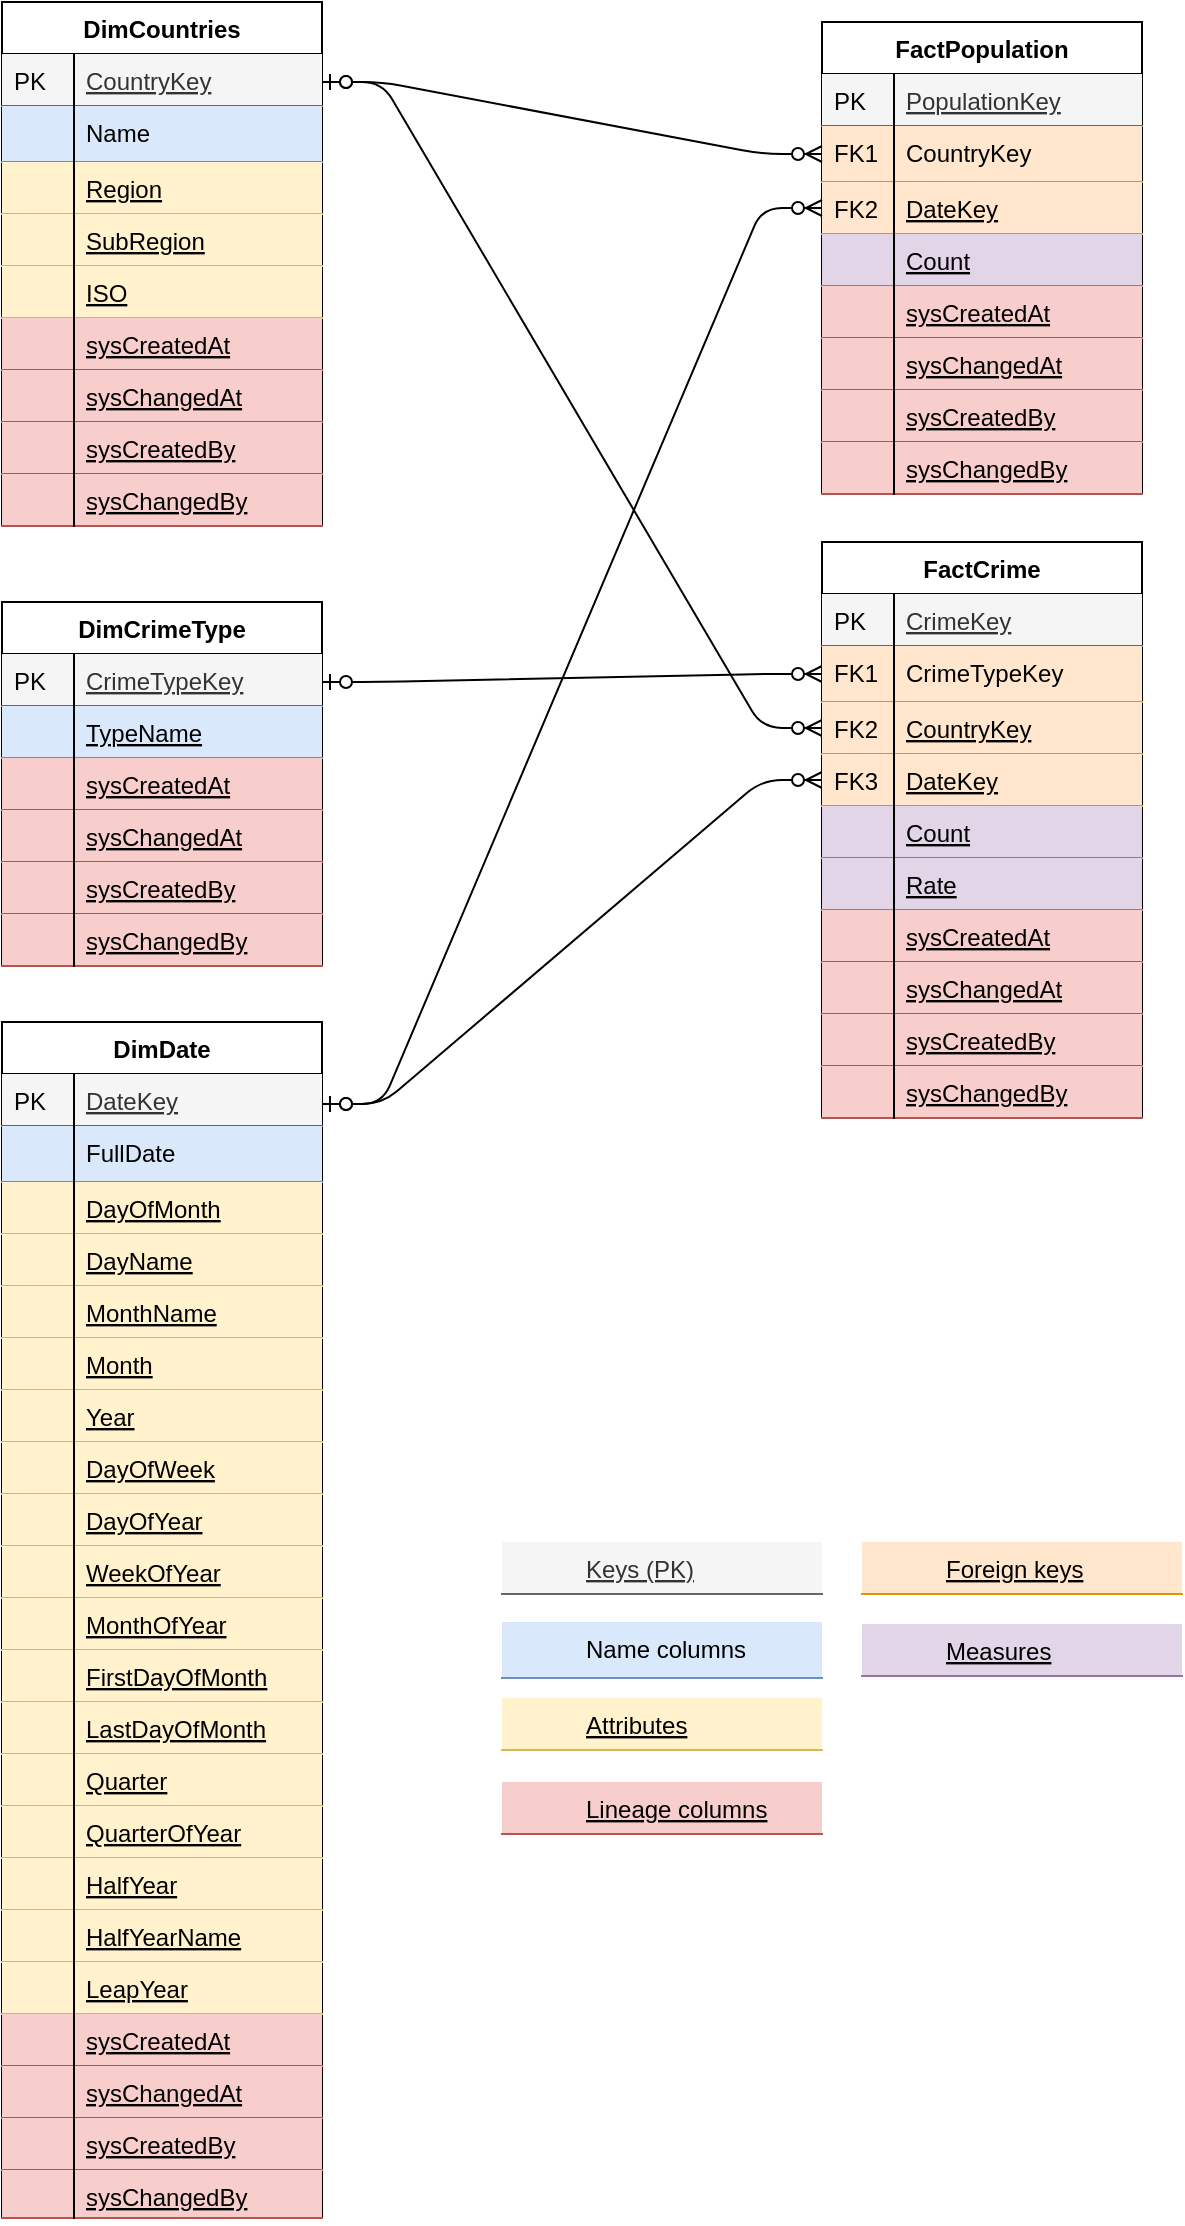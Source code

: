 <mxfile version="12.9.10" type="device"><diagram id="C5RBs43oDa-KdzZeNtuy" name="Page-1"><mxGraphModel dx="1675" dy="932" grid="1" gridSize="10" guides="1" tooltips="1" connect="1" arrows="1" fold="1" page="1" pageScale="1" pageWidth="827" pageHeight="1169" math="0" shadow="0"><root><mxCell id="WIyWlLk6GJQsqaUBKTNV-0"/><mxCell id="WIyWlLk6GJQsqaUBKTNV-1" parent="WIyWlLk6GJQsqaUBKTNV-0"/><mxCell id="zkfFHV4jXpPFQw0GAbJ--51" value="DimCountries" style="swimlane;fontStyle=1;childLayout=stackLayout;horizontal=1;startSize=26;horizontalStack=0;resizeParent=1;resizeLast=0;collapsible=1;marginBottom=0;rounded=0;shadow=0;strokeWidth=1;" parent="WIyWlLk6GJQsqaUBKTNV-1" vertex="1"><mxGeometry x="50" y="40" width="160" height="262" as="geometry"><mxRectangle x="20" y="80" width="160" height="26" as="alternateBounds"/></mxGeometry></mxCell><mxCell id="zkfFHV4jXpPFQw0GAbJ--52" value="CountryKey" style="shape=partialRectangle;top=0;left=0;right=0;bottom=1;align=left;verticalAlign=top;fillColor=#f5f5f5;spacingLeft=40;spacingRight=4;overflow=hidden;rotatable=0;points=[[0,0.5],[1,0.5]];portConstraint=eastwest;dropTarget=0;rounded=0;shadow=0;strokeWidth=1;fontStyle=4;strokeColor=#666666;fontColor=#333333;" parent="zkfFHV4jXpPFQw0GAbJ--51" vertex="1"><mxGeometry y="26" width="160" height="26" as="geometry"/></mxCell><mxCell id="zkfFHV4jXpPFQw0GAbJ--53" value="PK" style="shape=partialRectangle;top=0;left=0;bottom=0;fillColor=none;align=left;verticalAlign=top;spacingLeft=4;spacingRight=4;overflow=hidden;rotatable=0;points=[];portConstraint=eastwest;part=1;" parent="zkfFHV4jXpPFQw0GAbJ--52" vertex="1" connectable="0"><mxGeometry width="36" height="26" as="geometry"/></mxCell><mxCell id="zkfFHV4jXpPFQw0GAbJ--54" value="Name" style="shape=partialRectangle;top=0;left=0;right=0;bottom=1;align=left;verticalAlign=top;fillColor=#dae8fc;spacingLeft=40;spacingRight=4;overflow=hidden;rotatable=0;points=[[0,0.5],[1,0.5]];portConstraint=eastwest;dropTarget=0;rounded=0;shadow=0;strokeWidth=1;strokeColor=#6c8ebf;" parent="zkfFHV4jXpPFQw0GAbJ--51" vertex="1"><mxGeometry y="52" width="160" height="28" as="geometry"/></mxCell><mxCell id="zkfFHV4jXpPFQw0GAbJ--55" value="" style="shape=partialRectangle;top=0;left=0;bottom=0;fillColor=none;align=left;verticalAlign=top;spacingLeft=4;spacingRight=4;overflow=hidden;rotatable=0;points=[];portConstraint=eastwest;part=1;" parent="zkfFHV4jXpPFQw0GAbJ--54" vertex="1" connectable="0"><mxGeometry width="36" height="28" as="geometry"/></mxCell><mxCell id="FuQNgep8ORQPW3UxzmVs-5" value="Region" style="shape=partialRectangle;top=0;left=0;right=0;bottom=1;align=left;verticalAlign=top;fillColor=#fff2cc;spacingLeft=40;spacingRight=4;overflow=hidden;rotatable=0;points=[[0,0.5],[1,0.5]];portConstraint=eastwest;dropTarget=0;rounded=0;shadow=0;strokeWidth=1;fontStyle=4;strokeColor=#d6b656;" vertex="1" parent="zkfFHV4jXpPFQw0GAbJ--51"><mxGeometry y="80" width="160" height="26" as="geometry"/></mxCell><mxCell id="FuQNgep8ORQPW3UxzmVs-6" value="" style="shape=partialRectangle;top=0;left=0;bottom=0;fillColor=none;align=left;verticalAlign=top;spacingLeft=4;spacingRight=4;overflow=hidden;rotatable=0;points=[];portConstraint=eastwest;part=1;" vertex="1" connectable="0" parent="FuQNgep8ORQPW3UxzmVs-5"><mxGeometry width="36" height="26" as="geometry"/></mxCell><mxCell id="FuQNgep8ORQPW3UxzmVs-7" value="SubRegion" style="shape=partialRectangle;top=0;left=0;right=0;bottom=1;align=left;verticalAlign=top;fillColor=#fff2cc;spacingLeft=40;spacingRight=4;overflow=hidden;rotatable=0;points=[[0,0.5],[1,0.5]];portConstraint=eastwest;dropTarget=0;rounded=0;shadow=0;strokeWidth=1;fontStyle=4;strokeColor=#d6b656;" vertex="1" parent="zkfFHV4jXpPFQw0GAbJ--51"><mxGeometry y="106" width="160" height="26" as="geometry"/></mxCell><mxCell id="FuQNgep8ORQPW3UxzmVs-8" value="" style="shape=partialRectangle;top=0;left=0;bottom=0;fillColor=none;align=left;verticalAlign=top;spacingLeft=4;spacingRight=4;overflow=hidden;rotatable=0;points=[];portConstraint=eastwest;part=1;" vertex="1" connectable="0" parent="FuQNgep8ORQPW3UxzmVs-7"><mxGeometry width="36" height="26" as="geometry"/></mxCell><mxCell id="FuQNgep8ORQPW3UxzmVs-9" value="ISO" style="shape=partialRectangle;top=0;left=0;right=0;bottom=1;align=left;verticalAlign=top;fillColor=#fff2cc;spacingLeft=40;spacingRight=4;overflow=hidden;rotatable=0;points=[[0,0.5],[1,0.5]];portConstraint=eastwest;dropTarget=0;rounded=0;shadow=0;strokeWidth=1;fontStyle=4;strokeColor=#d6b656;" vertex="1" parent="zkfFHV4jXpPFQw0GAbJ--51"><mxGeometry y="132" width="160" height="26" as="geometry"/></mxCell><mxCell id="FuQNgep8ORQPW3UxzmVs-10" value="" style="shape=partialRectangle;top=0;left=0;bottom=0;fillColor=none;align=left;verticalAlign=top;spacingLeft=4;spacingRight=4;overflow=hidden;rotatable=0;points=[];portConstraint=eastwest;part=1;" vertex="1" connectable="0" parent="FuQNgep8ORQPW3UxzmVs-9"><mxGeometry width="36" height="26" as="geometry"/></mxCell><mxCell id="FuQNgep8ORQPW3UxzmVs-11" value="sysCreatedAt" style="shape=partialRectangle;top=0;left=0;right=0;bottom=1;align=left;verticalAlign=top;fillColor=#f8cecc;spacingLeft=40;spacingRight=4;overflow=hidden;rotatable=0;points=[[0,0.5],[1,0.5]];portConstraint=eastwest;dropTarget=0;rounded=0;shadow=0;strokeWidth=1;fontStyle=4;strokeColor=#b85450;" vertex="1" parent="zkfFHV4jXpPFQw0GAbJ--51"><mxGeometry y="158" width="160" height="26" as="geometry"/></mxCell><mxCell id="FuQNgep8ORQPW3UxzmVs-12" value="" style="shape=partialRectangle;top=0;left=0;bottom=0;fillColor=none;align=left;verticalAlign=top;spacingLeft=4;spacingRight=4;overflow=hidden;rotatable=0;points=[];portConstraint=eastwest;part=1;" vertex="1" connectable="0" parent="FuQNgep8ORQPW3UxzmVs-11"><mxGeometry width="36" height="26" as="geometry"/></mxCell><mxCell id="FuQNgep8ORQPW3UxzmVs-13" value="sysChangedAt" style="shape=partialRectangle;top=0;left=0;right=0;bottom=1;align=left;verticalAlign=top;fillColor=#f8cecc;spacingLeft=40;spacingRight=4;overflow=hidden;rotatable=0;points=[[0,0.5],[1,0.5]];portConstraint=eastwest;dropTarget=0;rounded=0;shadow=0;strokeWidth=1;fontStyle=4;strokeColor=#b85450;" vertex="1" parent="zkfFHV4jXpPFQw0GAbJ--51"><mxGeometry y="184" width="160" height="26" as="geometry"/></mxCell><mxCell id="FuQNgep8ORQPW3UxzmVs-14" value="" style="shape=partialRectangle;top=0;left=0;bottom=0;fillColor=none;align=left;verticalAlign=top;spacingLeft=4;spacingRight=4;overflow=hidden;rotatable=0;points=[];portConstraint=eastwest;part=1;" vertex="1" connectable="0" parent="FuQNgep8ORQPW3UxzmVs-13"><mxGeometry width="36" height="26" as="geometry"/></mxCell><mxCell id="FuQNgep8ORQPW3UxzmVs-15" value="sysCreatedBy" style="shape=partialRectangle;top=0;left=0;right=0;bottom=1;align=left;verticalAlign=top;fillColor=#f8cecc;spacingLeft=40;spacingRight=4;overflow=hidden;rotatable=0;points=[[0,0.5],[1,0.5]];portConstraint=eastwest;dropTarget=0;rounded=0;shadow=0;strokeWidth=1;fontStyle=4;strokeColor=#b85450;" vertex="1" parent="zkfFHV4jXpPFQw0GAbJ--51"><mxGeometry y="210" width="160" height="26" as="geometry"/></mxCell><mxCell id="FuQNgep8ORQPW3UxzmVs-16" value="" style="shape=partialRectangle;top=0;left=0;bottom=0;fillColor=none;align=left;verticalAlign=top;spacingLeft=4;spacingRight=4;overflow=hidden;rotatable=0;points=[];portConstraint=eastwest;part=1;" vertex="1" connectable="0" parent="FuQNgep8ORQPW3UxzmVs-15"><mxGeometry width="36" height="26" as="geometry"/></mxCell><mxCell id="FuQNgep8ORQPW3UxzmVs-17" value="sysChangedBy" style="shape=partialRectangle;top=0;left=0;right=0;bottom=1;align=left;verticalAlign=top;fillColor=#f8cecc;spacingLeft=40;spacingRight=4;overflow=hidden;rotatable=0;points=[[0,0.5],[1,0.5]];portConstraint=eastwest;dropTarget=0;rounded=0;shadow=0;strokeWidth=1;fontStyle=4;strokeColor=#b85450;" vertex="1" parent="zkfFHV4jXpPFQw0GAbJ--51"><mxGeometry y="236" width="160" height="26" as="geometry"/></mxCell><mxCell id="FuQNgep8ORQPW3UxzmVs-18" value="" style="shape=partialRectangle;top=0;left=0;bottom=0;fillColor=none;align=left;verticalAlign=top;spacingLeft=4;spacingRight=4;overflow=hidden;rotatable=0;points=[];portConstraint=eastwest;part=1;" vertex="1" connectable="0" parent="FuQNgep8ORQPW3UxzmVs-17"><mxGeometry width="36" height="26" as="geometry"/></mxCell><mxCell id="zkfFHV4jXpPFQw0GAbJ--64" value="DimCrimeType" style="swimlane;fontStyle=1;childLayout=stackLayout;horizontal=1;startSize=26;horizontalStack=0;resizeParent=1;resizeLast=0;collapsible=1;marginBottom=0;rounded=0;shadow=0;strokeWidth=1;" parent="WIyWlLk6GJQsqaUBKTNV-1" vertex="1"><mxGeometry x="50" y="340" width="160" height="182" as="geometry"><mxRectangle x="260" y="270" width="160" height="26" as="alternateBounds"/></mxGeometry></mxCell><mxCell id="zkfFHV4jXpPFQw0GAbJ--65" value="CrimeTypeKey" style="shape=partialRectangle;top=0;left=0;right=0;bottom=1;align=left;verticalAlign=top;fillColor=#f5f5f5;spacingLeft=40;spacingRight=4;overflow=hidden;rotatable=0;points=[[0,0.5],[1,0.5]];portConstraint=eastwest;dropTarget=0;rounded=0;shadow=0;strokeWidth=1;fontStyle=4;strokeColor=#666666;fontColor=#333333;" parent="zkfFHV4jXpPFQw0GAbJ--64" vertex="1"><mxGeometry y="26" width="160" height="26" as="geometry"/></mxCell><mxCell id="zkfFHV4jXpPFQw0GAbJ--66" value="PK" style="shape=partialRectangle;top=0;left=0;bottom=0;fillColor=none;align=left;verticalAlign=top;spacingLeft=4;spacingRight=4;overflow=hidden;rotatable=0;points=[];portConstraint=eastwest;part=1;" parent="zkfFHV4jXpPFQw0GAbJ--65" vertex="1" connectable="0"><mxGeometry width="36" height="26" as="geometry"/></mxCell><mxCell id="FuQNgep8ORQPW3UxzmVs-19" value="TypeName" style="shape=partialRectangle;top=0;left=0;right=0;bottom=1;align=left;verticalAlign=top;fillColor=#dae8fc;spacingLeft=40;spacingRight=4;overflow=hidden;rotatable=0;points=[[0,0.5],[1,0.5]];portConstraint=eastwest;dropTarget=0;rounded=0;shadow=0;strokeWidth=1;fontStyle=4;strokeColor=#6c8ebf;" vertex="1" parent="zkfFHV4jXpPFQw0GAbJ--64"><mxGeometry y="52" width="160" height="26" as="geometry"/></mxCell><mxCell id="FuQNgep8ORQPW3UxzmVs-20" value="" style="shape=partialRectangle;top=0;left=0;bottom=0;fillColor=none;align=left;verticalAlign=top;spacingLeft=4;spacingRight=4;overflow=hidden;rotatable=0;points=[];portConstraint=eastwest;part=1;" vertex="1" connectable="0" parent="FuQNgep8ORQPW3UxzmVs-19"><mxGeometry width="36" height="26" as="geometry"/></mxCell><mxCell id="FuQNgep8ORQPW3UxzmVs-21" value="sysCreatedAt" style="shape=partialRectangle;top=0;left=0;right=0;bottom=1;align=left;verticalAlign=top;fillColor=#f8cecc;spacingLeft=40;spacingRight=4;overflow=hidden;rotatable=0;points=[[0,0.5],[1,0.5]];portConstraint=eastwest;dropTarget=0;rounded=0;shadow=0;strokeWidth=1;fontStyle=4;strokeColor=#b85450;" vertex="1" parent="zkfFHV4jXpPFQw0GAbJ--64"><mxGeometry y="78" width="160" height="26" as="geometry"/></mxCell><mxCell id="FuQNgep8ORQPW3UxzmVs-22" value="" style="shape=partialRectangle;top=0;left=0;bottom=0;fillColor=none;align=left;verticalAlign=top;spacingLeft=4;spacingRight=4;overflow=hidden;rotatable=0;points=[];portConstraint=eastwest;part=1;" vertex="1" connectable="0" parent="FuQNgep8ORQPW3UxzmVs-21"><mxGeometry width="36" height="26" as="geometry"/></mxCell><mxCell id="FuQNgep8ORQPW3UxzmVs-23" value="sysChangedAt" style="shape=partialRectangle;top=0;left=0;right=0;bottom=1;align=left;verticalAlign=top;fillColor=#f8cecc;spacingLeft=40;spacingRight=4;overflow=hidden;rotatable=0;points=[[0,0.5],[1,0.5]];portConstraint=eastwest;dropTarget=0;rounded=0;shadow=0;strokeWidth=1;fontStyle=4;strokeColor=#b85450;" vertex="1" parent="zkfFHV4jXpPFQw0GAbJ--64"><mxGeometry y="104" width="160" height="26" as="geometry"/></mxCell><mxCell id="FuQNgep8ORQPW3UxzmVs-24" value="" style="shape=partialRectangle;top=0;left=0;bottom=0;fillColor=none;align=left;verticalAlign=top;spacingLeft=4;spacingRight=4;overflow=hidden;rotatable=0;points=[];portConstraint=eastwest;part=1;" vertex="1" connectable="0" parent="FuQNgep8ORQPW3UxzmVs-23"><mxGeometry width="36" height="26" as="geometry"/></mxCell><mxCell id="FuQNgep8ORQPW3UxzmVs-25" value="sysCreatedBy" style="shape=partialRectangle;top=0;left=0;right=0;bottom=1;align=left;verticalAlign=top;fillColor=#f8cecc;spacingLeft=40;spacingRight=4;overflow=hidden;rotatable=0;points=[[0,0.5],[1,0.5]];portConstraint=eastwest;dropTarget=0;rounded=0;shadow=0;strokeWidth=1;fontStyle=4;strokeColor=#b85450;" vertex="1" parent="zkfFHV4jXpPFQw0GAbJ--64"><mxGeometry y="130" width="160" height="26" as="geometry"/></mxCell><mxCell id="FuQNgep8ORQPW3UxzmVs-26" value="" style="shape=partialRectangle;top=0;left=0;bottom=0;fillColor=none;align=left;verticalAlign=top;spacingLeft=4;spacingRight=4;overflow=hidden;rotatable=0;points=[];portConstraint=eastwest;part=1;" vertex="1" connectable="0" parent="FuQNgep8ORQPW3UxzmVs-25"><mxGeometry width="36" height="26" as="geometry"/></mxCell><mxCell id="FuQNgep8ORQPW3UxzmVs-27" value="sysChangedBy" style="shape=partialRectangle;top=0;left=0;right=0;bottom=1;align=left;verticalAlign=top;fillColor=#f8cecc;spacingLeft=40;spacingRight=4;overflow=hidden;rotatable=0;points=[[0,0.5],[1,0.5]];portConstraint=eastwest;dropTarget=0;rounded=0;shadow=0;strokeWidth=1;fontStyle=4;strokeColor=#b85450;" vertex="1" parent="zkfFHV4jXpPFQw0GAbJ--64"><mxGeometry y="156" width="160" height="26" as="geometry"/></mxCell><mxCell id="FuQNgep8ORQPW3UxzmVs-28" value="" style="shape=partialRectangle;top=0;left=0;bottom=0;fillColor=none;align=left;verticalAlign=top;spacingLeft=4;spacingRight=4;overflow=hidden;rotatable=0;points=[];portConstraint=eastwest;part=1;" vertex="1" connectable="0" parent="FuQNgep8ORQPW3UxzmVs-27"><mxGeometry width="36" height="26" as="geometry"/></mxCell><mxCell id="FuQNgep8ORQPW3UxzmVs-29" value="DimDate" style="swimlane;fontStyle=1;childLayout=stackLayout;horizontal=1;startSize=26;horizontalStack=0;resizeParent=1;resizeLast=0;collapsible=1;marginBottom=0;rounded=0;shadow=0;strokeWidth=1;" vertex="1" parent="WIyWlLk6GJQsqaUBKTNV-1"><mxGeometry x="50" y="550" width="160" height="598" as="geometry"><mxRectangle x="20" y="80" width="160" height="26" as="alternateBounds"/></mxGeometry></mxCell><mxCell id="FuQNgep8ORQPW3UxzmVs-30" value="DateKey" style="shape=partialRectangle;top=0;left=0;right=0;bottom=1;align=left;verticalAlign=top;fillColor=#f5f5f5;spacingLeft=40;spacingRight=4;overflow=hidden;rotatable=0;points=[[0,0.5],[1,0.5]];portConstraint=eastwest;dropTarget=0;rounded=0;shadow=0;strokeWidth=1;fontStyle=4;strokeColor=#666666;fontColor=#333333;" vertex="1" parent="FuQNgep8ORQPW3UxzmVs-29"><mxGeometry y="26" width="160" height="26" as="geometry"/></mxCell><mxCell id="FuQNgep8ORQPW3UxzmVs-31" value="PK" style="shape=partialRectangle;top=0;left=0;bottom=0;fillColor=none;align=left;verticalAlign=top;spacingLeft=4;spacingRight=4;overflow=hidden;rotatable=0;points=[];portConstraint=eastwest;part=1;" vertex="1" connectable="0" parent="FuQNgep8ORQPW3UxzmVs-30"><mxGeometry width="36" height="26" as="geometry"/></mxCell><mxCell id="FuQNgep8ORQPW3UxzmVs-32" value="FullDate" style="shape=partialRectangle;top=0;left=0;right=0;bottom=1;align=left;verticalAlign=top;fillColor=#dae8fc;spacingLeft=40;spacingRight=4;overflow=hidden;rotatable=0;points=[[0,0.5],[1,0.5]];portConstraint=eastwest;dropTarget=0;rounded=0;shadow=0;strokeWidth=1;strokeColor=#6c8ebf;" vertex="1" parent="FuQNgep8ORQPW3UxzmVs-29"><mxGeometry y="52" width="160" height="28" as="geometry"/></mxCell><mxCell id="FuQNgep8ORQPW3UxzmVs-33" value="" style="shape=partialRectangle;top=0;left=0;bottom=0;fillColor=none;align=left;verticalAlign=top;spacingLeft=4;spacingRight=4;overflow=hidden;rotatable=0;points=[];portConstraint=eastwest;part=1;" vertex="1" connectable="0" parent="FuQNgep8ORQPW3UxzmVs-32"><mxGeometry width="36" height="28" as="geometry"/></mxCell><mxCell id="FuQNgep8ORQPW3UxzmVs-34" value="DayOfMonth" style="shape=partialRectangle;top=0;left=0;right=0;bottom=1;align=left;verticalAlign=top;fillColor=#fff2cc;spacingLeft=40;spacingRight=4;overflow=hidden;rotatable=0;points=[[0,0.5],[1,0.5]];portConstraint=eastwest;dropTarget=0;rounded=0;shadow=0;strokeWidth=1;fontStyle=4;strokeColor=#d6b656;" vertex="1" parent="FuQNgep8ORQPW3UxzmVs-29"><mxGeometry y="80" width="160" height="26" as="geometry"/></mxCell><mxCell id="FuQNgep8ORQPW3UxzmVs-35" value="" style="shape=partialRectangle;top=0;left=0;bottom=0;fillColor=none;align=left;verticalAlign=top;spacingLeft=4;spacingRight=4;overflow=hidden;rotatable=0;points=[];portConstraint=eastwest;part=1;" vertex="1" connectable="0" parent="FuQNgep8ORQPW3UxzmVs-34"><mxGeometry width="36" height="26" as="geometry"/></mxCell><mxCell id="FuQNgep8ORQPW3UxzmVs-36" value="DayName" style="shape=partialRectangle;top=0;left=0;right=0;bottom=1;align=left;verticalAlign=top;fillColor=#fff2cc;spacingLeft=40;spacingRight=4;overflow=hidden;rotatable=0;points=[[0,0.5],[1,0.5]];portConstraint=eastwest;dropTarget=0;rounded=0;shadow=0;strokeWidth=1;fontStyle=4;strokeColor=#d6b656;" vertex="1" parent="FuQNgep8ORQPW3UxzmVs-29"><mxGeometry y="106" width="160" height="26" as="geometry"/></mxCell><mxCell id="FuQNgep8ORQPW3UxzmVs-37" value="" style="shape=partialRectangle;top=0;left=0;bottom=0;fillColor=none;align=left;verticalAlign=top;spacingLeft=4;spacingRight=4;overflow=hidden;rotatable=0;points=[];portConstraint=eastwest;part=1;" vertex="1" connectable="0" parent="FuQNgep8ORQPW3UxzmVs-36"><mxGeometry width="36" height="26" as="geometry"/></mxCell><mxCell id="FuQNgep8ORQPW3UxzmVs-54" value="MonthName" style="shape=partialRectangle;top=0;left=0;right=0;bottom=1;align=left;verticalAlign=top;fillColor=#fff2cc;spacingLeft=40;spacingRight=4;overflow=hidden;rotatable=0;points=[[0,0.5],[1,0.5]];portConstraint=eastwest;dropTarget=0;rounded=0;shadow=0;strokeWidth=1;fontStyle=4;strokeColor=#d6b656;" vertex="1" parent="FuQNgep8ORQPW3UxzmVs-29"><mxGeometry y="132" width="160" height="26" as="geometry"/></mxCell><mxCell id="FuQNgep8ORQPW3UxzmVs-55" value="" style="shape=partialRectangle;top=0;left=0;bottom=0;fillColor=none;align=left;verticalAlign=top;spacingLeft=4;spacingRight=4;overflow=hidden;rotatable=0;points=[];portConstraint=eastwest;part=1;" vertex="1" connectable="0" parent="FuQNgep8ORQPW3UxzmVs-54"><mxGeometry width="36" height="26" as="geometry"/></mxCell><mxCell id="FuQNgep8ORQPW3UxzmVs-60" value="Month" style="shape=partialRectangle;top=0;left=0;right=0;bottom=1;align=left;verticalAlign=top;fillColor=#fff2cc;spacingLeft=40;spacingRight=4;overflow=hidden;rotatable=0;points=[[0,0.5],[1,0.5]];portConstraint=eastwest;dropTarget=0;rounded=0;shadow=0;strokeWidth=1;fontStyle=4;strokeColor=#d6b656;" vertex="1" parent="FuQNgep8ORQPW3UxzmVs-29"><mxGeometry y="158" width="160" height="26" as="geometry"/></mxCell><mxCell id="FuQNgep8ORQPW3UxzmVs-61" value="" style="shape=partialRectangle;top=0;left=0;bottom=0;fillColor=none;align=left;verticalAlign=top;spacingLeft=4;spacingRight=4;overflow=hidden;rotatable=0;points=[];portConstraint=eastwest;part=1;" vertex="1" connectable="0" parent="FuQNgep8ORQPW3UxzmVs-60"><mxGeometry width="36" height="26" as="geometry"/></mxCell><mxCell id="FuQNgep8ORQPW3UxzmVs-62" value="Year" style="shape=partialRectangle;top=0;left=0;right=0;bottom=1;align=left;verticalAlign=top;fillColor=#fff2cc;spacingLeft=40;spacingRight=4;overflow=hidden;rotatable=0;points=[[0,0.5],[1,0.5]];portConstraint=eastwest;dropTarget=0;rounded=0;shadow=0;strokeWidth=1;fontStyle=4;strokeColor=#d6b656;" vertex="1" parent="FuQNgep8ORQPW3UxzmVs-29"><mxGeometry y="184" width="160" height="26" as="geometry"/></mxCell><mxCell id="FuQNgep8ORQPW3UxzmVs-63" value="" style="shape=partialRectangle;top=0;left=0;bottom=0;fillColor=none;align=left;verticalAlign=top;spacingLeft=4;spacingRight=4;overflow=hidden;rotatable=0;points=[];portConstraint=eastwest;part=1;" vertex="1" connectable="0" parent="FuQNgep8ORQPW3UxzmVs-62"><mxGeometry width="36" height="26" as="geometry"/></mxCell><mxCell id="FuQNgep8ORQPW3UxzmVs-66" value="DayOfWeek" style="shape=partialRectangle;top=0;left=0;right=0;bottom=1;align=left;verticalAlign=top;fillColor=#fff2cc;spacingLeft=40;spacingRight=4;overflow=hidden;rotatable=0;points=[[0,0.5],[1,0.5]];portConstraint=eastwest;dropTarget=0;rounded=0;shadow=0;strokeWidth=1;fontStyle=4;strokeColor=#d6b656;" vertex="1" parent="FuQNgep8ORQPW3UxzmVs-29"><mxGeometry y="210" width="160" height="26" as="geometry"/></mxCell><mxCell id="FuQNgep8ORQPW3UxzmVs-67" value="" style="shape=partialRectangle;top=0;left=0;bottom=0;fillColor=none;align=left;verticalAlign=top;spacingLeft=4;spacingRight=4;overflow=hidden;rotatable=0;points=[];portConstraint=eastwest;part=1;" vertex="1" connectable="0" parent="FuQNgep8ORQPW3UxzmVs-66"><mxGeometry width="36" height="26" as="geometry"/></mxCell><mxCell id="FuQNgep8ORQPW3UxzmVs-70" value="DayOfYear" style="shape=partialRectangle;top=0;left=0;right=0;bottom=1;align=left;verticalAlign=top;fillColor=#fff2cc;spacingLeft=40;spacingRight=4;overflow=hidden;rotatable=0;points=[[0,0.5],[1,0.5]];portConstraint=eastwest;dropTarget=0;rounded=0;shadow=0;strokeWidth=1;fontStyle=4;strokeColor=#d6b656;" vertex="1" parent="FuQNgep8ORQPW3UxzmVs-29"><mxGeometry y="236" width="160" height="26" as="geometry"/></mxCell><mxCell id="FuQNgep8ORQPW3UxzmVs-71" value="" style="shape=partialRectangle;top=0;left=0;bottom=0;fillColor=none;align=left;verticalAlign=top;spacingLeft=4;spacingRight=4;overflow=hidden;rotatable=0;points=[];portConstraint=eastwest;part=1;" vertex="1" connectable="0" parent="FuQNgep8ORQPW3UxzmVs-70"><mxGeometry width="36" height="26" as="geometry"/></mxCell><mxCell id="FuQNgep8ORQPW3UxzmVs-68" value="WeekOfYear" style="shape=partialRectangle;top=0;left=0;right=0;bottom=1;align=left;verticalAlign=top;fillColor=#fff2cc;spacingLeft=40;spacingRight=4;overflow=hidden;rotatable=0;points=[[0,0.5],[1,0.5]];portConstraint=eastwest;dropTarget=0;rounded=0;shadow=0;strokeWidth=1;fontStyle=4;strokeColor=#d6b656;" vertex="1" parent="FuQNgep8ORQPW3UxzmVs-29"><mxGeometry y="262" width="160" height="26" as="geometry"/></mxCell><mxCell id="FuQNgep8ORQPW3UxzmVs-69" value="" style="shape=partialRectangle;top=0;left=0;bottom=0;fillColor=none;align=left;verticalAlign=top;spacingLeft=4;spacingRight=4;overflow=hidden;rotatable=0;points=[];portConstraint=eastwest;part=1;" vertex="1" connectable="0" parent="FuQNgep8ORQPW3UxzmVs-68"><mxGeometry width="36" height="26" as="geometry"/></mxCell><mxCell id="FuQNgep8ORQPW3UxzmVs-74" value="MonthOfYear" style="shape=partialRectangle;top=0;left=0;right=0;bottom=1;align=left;verticalAlign=top;fillColor=#fff2cc;spacingLeft=40;spacingRight=4;overflow=hidden;rotatable=0;points=[[0,0.5],[1,0.5]];portConstraint=eastwest;dropTarget=0;rounded=0;shadow=0;strokeWidth=1;fontStyle=4;strokeColor=#d6b656;" vertex="1" parent="FuQNgep8ORQPW3UxzmVs-29"><mxGeometry y="288" width="160" height="26" as="geometry"/></mxCell><mxCell id="FuQNgep8ORQPW3UxzmVs-75" value="" style="shape=partialRectangle;top=0;left=0;bottom=0;fillColor=none;align=left;verticalAlign=top;spacingLeft=4;spacingRight=4;overflow=hidden;rotatable=0;points=[];portConstraint=eastwest;part=1;" vertex="1" connectable="0" parent="FuQNgep8ORQPW3UxzmVs-74"><mxGeometry width="36" height="26" as="geometry"/></mxCell><mxCell id="FuQNgep8ORQPW3UxzmVs-64" value="FirstDayOfMonth" style="shape=partialRectangle;top=0;left=0;right=0;bottom=1;align=left;verticalAlign=top;fillColor=#fff2cc;spacingLeft=40;spacingRight=4;overflow=hidden;rotatable=0;points=[[0,0.5],[1,0.5]];portConstraint=eastwest;dropTarget=0;rounded=0;shadow=0;strokeWidth=1;fontStyle=4;strokeColor=#d6b656;" vertex="1" parent="FuQNgep8ORQPW3UxzmVs-29"><mxGeometry y="314" width="160" height="26" as="geometry"/></mxCell><mxCell id="FuQNgep8ORQPW3UxzmVs-65" value="" style="shape=partialRectangle;top=0;left=0;bottom=0;fillColor=none;align=left;verticalAlign=top;spacingLeft=4;spacingRight=4;overflow=hidden;rotatable=0;points=[];portConstraint=eastwest;part=1;" vertex="1" connectable="0" parent="FuQNgep8ORQPW3UxzmVs-64"><mxGeometry width="36" height="26" as="geometry"/></mxCell><mxCell id="FuQNgep8ORQPW3UxzmVs-56" value="LastDayOfMonth" style="shape=partialRectangle;top=0;left=0;right=0;bottom=1;align=left;verticalAlign=top;fillColor=#fff2cc;spacingLeft=40;spacingRight=4;overflow=hidden;rotatable=0;points=[[0,0.5],[1,0.5]];portConstraint=eastwest;dropTarget=0;rounded=0;shadow=0;strokeWidth=1;fontStyle=4;strokeColor=#d6b656;" vertex="1" parent="FuQNgep8ORQPW3UxzmVs-29"><mxGeometry y="340" width="160" height="26" as="geometry"/></mxCell><mxCell id="FuQNgep8ORQPW3UxzmVs-57" value="" style="shape=partialRectangle;top=0;left=0;bottom=0;fillColor=none;align=left;verticalAlign=top;spacingLeft=4;spacingRight=4;overflow=hidden;rotatable=0;points=[];portConstraint=eastwest;part=1;" vertex="1" connectable="0" parent="FuQNgep8ORQPW3UxzmVs-56"><mxGeometry width="36" height="26" as="geometry"/></mxCell><mxCell id="FuQNgep8ORQPW3UxzmVs-58" value="Quarter" style="shape=partialRectangle;top=0;left=0;right=0;bottom=1;align=left;verticalAlign=top;fillColor=#fff2cc;spacingLeft=40;spacingRight=4;overflow=hidden;rotatable=0;points=[[0,0.5],[1,0.5]];portConstraint=eastwest;dropTarget=0;rounded=0;shadow=0;strokeWidth=1;fontStyle=4;strokeColor=#d6b656;" vertex="1" parent="FuQNgep8ORQPW3UxzmVs-29"><mxGeometry y="366" width="160" height="26" as="geometry"/></mxCell><mxCell id="FuQNgep8ORQPW3UxzmVs-59" value="" style="shape=partialRectangle;top=0;left=0;bottom=0;fillColor=none;align=left;verticalAlign=top;spacingLeft=4;spacingRight=4;overflow=hidden;rotatable=0;points=[];portConstraint=eastwest;part=1;" vertex="1" connectable="0" parent="FuQNgep8ORQPW3UxzmVs-58"><mxGeometry width="36" height="26" as="geometry"/></mxCell><mxCell id="FuQNgep8ORQPW3UxzmVs-52" value="QuarterOfYear" style="shape=partialRectangle;top=0;left=0;right=0;bottom=1;align=left;verticalAlign=top;fillColor=#fff2cc;spacingLeft=40;spacingRight=4;overflow=hidden;rotatable=0;points=[[0,0.5],[1,0.5]];portConstraint=eastwest;dropTarget=0;rounded=0;shadow=0;strokeWidth=1;fontStyle=4;strokeColor=#d6b656;" vertex="1" parent="FuQNgep8ORQPW3UxzmVs-29"><mxGeometry y="392" width="160" height="26" as="geometry"/></mxCell><mxCell id="FuQNgep8ORQPW3UxzmVs-53" value="" style="shape=partialRectangle;top=0;left=0;bottom=0;fillColor=none;align=left;verticalAlign=top;spacingLeft=4;spacingRight=4;overflow=hidden;rotatable=0;points=[];portConstraint=eastwest;part=1;" vertex="1" connectable="0" parent="FuQNgep8ORQPW3UxzmVs-52"><mxGeometry width="36" height="26" as="geometry"/></mxCell><mxCell id="FuQNgep8ORQPW3UxzmVs-50" value="HalfYear" style="shape=partialRectangle;top=0;left=0;right=0;bottom=1;align=left;verticalAlign=top;fillColor=#fff2cc;spacingLeft=40;spacingRight=4;overflow=hidden;rotatable=0;points=[[0,0.5],[1,0.5]];portConstraint=eastwest;dropTarget=0;rounded=0;shadow=0;strokeWidth=1;fontStyle=4;strokeColor=#d6b656;" vertex="1" parent="FuQNgep8ORQPW3UxzmVs-29"><mxGeometry y="418" width="160" height="26" as="geometry"/></mxCell><mxCell id="FuQNgep8ORQPW3UxzmVs-51" value="" style="shape=partialRectangle;top=0;left=0;bottom=0;fillColor=none;align=left;verticalAlign=top;spacingLeft=4;spacingRight=4;overflow=hidden;rotatable=0;points=[];portConstraint=eastwest;part=1;" vertex="1" connectable="0" parent="FuQNgep8ORQPW3UxzmVs-50"><mxGeometry width="36" height="26" as="geometry"/></mxCell><mxCell id="FuQNgep8ORQPW3UxzmVs-48" value="HalfYearName" style="shape=partialRectangle;top=0;left=0;right=0;bottom=1;align=left;verticalAlign=top;fillColor=#fff2cc;spacingLeft=40;spacingRight=4;overflow=hidden;rotatable=0;points=[[0,0.5],[1,0.5]];portConstraint=eastwest;dropTarget=0;rounded=0;shadow=0;strokeWidth=1;fontStyle=4;strokeColor=#d6b656;" vertex="1" parent="FuQNgep8ORQPW3UxzmVs-29"><mxGeometry y="444" width="160" height="26" as="geometry"/></mxCell><mxCell id="FuQNgep8ORQPW3UxzmVs-49" value="" style="shape=partialRectangle;top=0;left=0;bottom=0;fillColor=none;align=left;verticalAlign=top;spacingLeft=4;spacingRight=4;overflow=hidden;rotatable=0;points=[];portConstraint=eastwest;part=1;" vertex="1" connectable="0" parent="FuQNgep8ORQPW3UxzmVs-48"><mxGeometry width="36" height="26" as="geometry"/></mxCell><mxCell id="FuQNgep8ORQPW3UxzmVs-38" value="LeapYear" style="shape=partialRectangle;top=0;left=0;right=0;bottom=1;align=left;verticalAlign=top;fillColor=#fff2cc;spacingLeft=40;spacingRight=4;overflow=hidden;rotatable=0;points=[[0,0.5],[1,0.5]];portConstraint=eastwest;dropTarget=0;rounded=0;shadow=0;strokeWidth=1;fontStyle=4;strokeColor=#d6b656;" vertex="1" parent="FuQNgep8ORQPW3UxzmVs-29"><mxGeometry y="470" width="160" height="26" as="geometry"/></mxCell><mxCell id="FuQNgep8ORQPW3UxzmVs-39" value="" style="shape=partialRectangle;top=0;left=0;bottom=0;fillColor=none;align=left;verticalAlign=top;spacingLeft=4;spacingRight=4;overflow=hidden;rotatable=0;points=[];portConstraint=eastwest;part=1;" vertex="1" connectable="0" parent="FuQNgep8ORQPW3UxzmVs-38"><mxGeometry width="36" height="26" as="geometry"/></mxCell><mxCell id="FuQNgep8ORQPW3UxzmVs-40" value="sysCreatedAt" style="shape=partialRectangle;top=0;left=0;right=0;bottom=1;align=left;verticalAlign=top;fillColor=#f8cecc;spacingLeft=40;spacingRight=4;overflow=hidden;rotatable=0;points=[[0,0.5],[1,0.5]];portConstraint=eastwest;dropTarget=0;rounded=0;shadow=0;strokeWidth=1;fontStyle=4;strokeColor=#b85450;" vertex="1" parent="FuQNgep8ORQPW3UxzmVs-29"><mxGeometry y="496" width="160" height="26" as="geometry"/></mxCell><mxCell id="FuQNgep8ORQPW3UxzmVs-41" value="" style="shape=partialRectangle;top=0;left=0;bottom=0;fillColor=none;align=left;verticalAlign=top;spacingLeft=4;spacingRight=4;overflow=hidden;rotatable=0;points=[];portConstraint=eastwest;part=1;" vertex="1" connectable="0" parent="FuQNgep8ORQPW3UxzmVs-40"><mxGeometry width="36" height="26" as="geometry"/></mxCell><mxCell id="FuQNgep8ORQPW3UxzmVs-42" value="sysChangedAt" style="shape=partialRectangle;top=0;left=0;right=0;bottom=1;align=left;verticalAlign=top;fillColor=#f8cecc;spacingLeft=40;spacingRight=4;overflow=hidden;rotatable=0;points=[[0,0.5],[1,0.5]];portConstraint=eastwest;dropTarget=0;rounded=0;shadow=0;strokeWidth=1;fontStyle=4;strokeColor=#b85450;" vertex="1" parent="FuQNgep8ORQPW3UxzmVs-29"><mxGeometry y="522" width="160" height="26" as="geometry"/></mxCell><mxCell id="FuQNgep8ORQPW3UxzmVs-43" value="" style="shape=partialRectangle;top=0;left=0;bottom=0;fillColor=none;align=left;verticalAlign=top;spacingLeft=4;spacingRight=4;overflow=hidden;rotatable=0;points=[];portConstraint=eastwest;part=1;" vertex="1" connectable="0" parent="FuQNgep8ORQPW3UxzmVs-42"><mxGeometry width="36" height="26" as="geometry"/></mxCell><mxCell id="FuQNgep8ORQPW3UxzmVs-44" value="sysCreatedBy" style="shape=partialRectangle;top=0;left=0;right=0;bottom=1;align=left;verticalAlign=top;fillColor=#f8cecc;spacingLeft=40;spacingRight=4;overflow=hidden;rotatable=0;points=[[0,0.5],[1,0.5]];portConstraint=eastwest;dropTarget=0;rounded=0;shadow=0;strokeWidth=1;fontStyle=4;strokeColor=#b85450;" vertex="1" parent="FuQNgep8ORQPW3UxzmVs-29"><mxGeometry y="548" width="160" height="26" as="geometry"/></mxCell><mxCell id="FuQNgep8ORQPW3UxzmVs-45" value="" style="shape=partialRectangle;top=0;left=0;bottom=0;fillColor=none;align=left;verticalAlign=top;spacingLeft=4;spacingRight=4;overflow=hidden;rotatable=0;points=[];portConstraint=eastwest;part=1;" vertex="1" connectable="0" parent="FuQNgep8ORQPW3UxzmVs-44"><mxGeometry width="36" height="26" as="geometry"/></mxCell><mxCell id="FuQNgep8ORQPW3UxzmVs-46" value="sysChangedBy" style="shape=partialRectangle;top=0;left=0;right=0;bottom=1;align=left;verticalAlign=top;fillColor=#f8cecc;spacingLeft=40;spacingRight=4;overflow=hidden;rotatable=0;points=[[0,0.5],[1,0.5]];portConstraint=eastwest;dropTarget=0;rounded=0;shadow=0;strokeWidth=1;fontStyle=4;strokeColor=#b85450;" vertex="1" parent="FuQNgep8ORQPW3UxzmVs-29"><mxGeometry y="574" width="160" height="24" as="geometry"/></mxCell><mxCell id="FuQNgep8ORQPW3UxzmVs-47" value="" style="shape=partialRectangle;top=0;left=0;bottom=0;fillColor=none;align=left;verticalAlign=top;spacingLeft=4;spacingRight=4;overflow=hidden;rotatable=0;points=[];portConstraint=eastwest;part=1;" vertex="1" connectable="0" parent="FuQNgep8ORQPW3UxzmVs-46"><mxGeometry width="36" height="24" as="geometry"/></mxCell><mxCell id="FuQNgep8ORQPW3UxzmVs-76" value="FactPopulation" style="swimlane;fontStyle=1;childLayout=stackLayout;horizontal=1;startSize=26;horizontalStack=0;resizeParent=1;resizeLast=0;collapsible=1;marginBottom=0;rounded=0;shadow=0;strokeWidth=1;" vertex="1" parent="WIyWlLk6GJQsqaUBKTNV-1"><mxGeometry x="460" y="50" width="160" height="236" as="geometry"><mxRectangle x="20" y="80" width="160" height="26" as="alternateBounds"/></mxGeometry></mxCell><mxCell id="FuQNgep8ORQPW3UxzmVs-77" value="PopulationKey" style="shape=partialRectangle;top=0;left=0;right=0;bottom=1;align=left;verticalAlign=top;fillColor=#f5f5f5;spacingLeft=40;spacingRight=4;overflow=hidden;rotatable=0;points=[[0,0.5],[1,0.5]];portConstraint=eastwest;dropTarget=0;rounded=0;shadow=0;strokeWidth=1;fontStyle=4;strokeColor=#666666;fontColor=#333333;" vertex="1" parent="FuQNgep8ORQPW3UxzmVs-76"><mxGeometry y="26" width="160" height="26" as="geometry"/></mxCell><mxCell id="FuQNgep8ORQPW3UxzmVs-78" value="PK" style="shape=partialRectangle;top=0;left=0;bottom=0;fillColor=none;align=left;verticalAlign=top;spacingLeft=4;spacingRight=4;overflow=hidden;rotatable=0;points=[];portConstraint=eastwest;part=1;" vertex="1" connectable="0" parent="FuQNgep8ORQPW3UxzmVs-77"><mxGeometry width="36" height="26" as="geometry"/></mxCell><mxCell id="FuQNgep8ORQPW3UxzmVs-79" value="CountryKey" style="shape=partialRectangle;top=0;left=0;right=0;bottom=1;align=left;verticalAlign=top;fillColor=#ffe6cc;spacingLeft=40;spacingRight=4;overflow=hidden;rotatable=0;points=[[0,0.5],[1,0.5]];portConstraint=eastwest;dropTarget=0;rounded=0;shadow=0;strokeWidth=1;strokeColor=#d79b00;" vertex="1" parent="FuQNgep8ORQPW3UxzmVs-76"><mxGeometry y="52" width="160" height="28" as="geometry"/></mxCell><mxCell id="FuQNgep8ORQPW3UxzmVs-80" value="FK1" style="shape=partialRectangle;top=0;left=0;bottom=0;fillColor=none;align=left;verticalAlign=top;spacingLeft=4;spacingRight=4;overflow=hidden;rotatable=0;points=[];portConstraint=eastwest;part=1;" vertex="1" connectable="0" parent="FuQNgep8ORQPW3UxzmVs-79"><mxGeometry width="36" height="28" as="geometry"/></mxCell><mxCell id="FuQNgep8ORQPW3UxzmVs-81" value="DateKey" style="shape=partialRectangle;top=0;left=0;right=0;bottom=1;align=left;verticalAlign=top;fillColor=#ffe6cc;spacingLeft=40;spacingRight=4;overflow=hidden;rotatable=0;points=[[0,0.5],[1,0.5]];portConstraint=eastwest;dropTarget=0;rounded=0;shadow=0;strokeWidth=1;fontStyle=4;strokeColor=#d79b00;" vertex="1" parent="FuQNgep8ORQPW3UxzmVs-76"><mxGeometry y="80" width="160" height="26" as="geometry"/></mxCell><mxCell id="FuQNgep8ORQPW3UxzmVs-82" value="FK2" style="shape=partialRectangle;top=0;left=0;bottom=0;fillColor=none;align=left;verticalAlign=top;spacingLeft=4;spacingRight=4;overflow=hidden;rotatable=0;points=[];portConstraint=eastwest;part=1;" vertex="1" connectable="0" parent="FuQNgep8ORQPW3UxzmVs-81"><mxGeometry width="36" height="26" as="geometry"/></mxCell><mxCell id="FuQNgep8ORQPW3UxzmVs-83" value="Count" style="shape=partialRectangle;top=0;left=0;right=0;bottom=1;align=left;verticalAlign=top;fillColor=#e1d5e7;spacingLeft=40;spacingRight=4;overflow=hidden;rotatable=0;points=[[0,0.5],[1,0.5]];portConstraint=eastwest;dropTarget=0;rounded=0;shadow=0;strokeWidth=1;fontStyle=4;strokeColor=#9673a6;" vertex="1" parent="FuQNgep8ORQPW3UxzmVs-76"><mxGeometry y="106" width="160" height="26" as="geometry"/></mxCell><mxCell id="FuQNgep8ORQPW3UxzmVs-84" value="" style="shape=partialRectangle;top=0;left=0;bottom=0;fillColor=none;align=left;verticalAlign=top;spacingLeft=4;spacingRight=4;overflow=hidden;rotatable=0;points=[];portConstraint=eastwest;part=1;" vertex="1" connectable="0" parent="FuQNgep8ORQPW3UxzmVs-83"><mxGeometry width="36" height="26" as="geometry"/></mxCell><mxCell id="FuQNgep8ORQPW3UxzmVs-116" value="sysCreatedAt" style="shape=partialRectangle;top=0;left=0;right=0;bottom=1;align=left;verticalAlign=top;fillColor=#f8cecc;spacingLeft=40;spacingRight=4;overflow=hidden;rotatable=0;points=[[0,0.5],[1,0.5]];portConstraint=eastwest;dropTarget=0;rounded=0;shadow=0;strokeWidth=1;fontStyle=4;strokeColor=#b85450;" vertex="1" parent="FuQNgep8ORQPW3UxzmVs-76"><mxGeometry y="132" width="160" height="26" as="geometry"/></mxCell><mxCell id="FuQNgep8ORQPW3UxzmVs-117" value="" style="shape=partialRectangle;top=0;left=0;bottom=0;fillColor=none;align=left;verticalAlign=top;spacingLeft=4;spacingRight=4;overflow=hidden;rotatable=0;points=[];portConstraint=eastwest;part=1;" vertex="1" connectable="0" parent="FuQNgep8ORQPW3UxzmVs-116"><mxGeometry width="36" height="26" as="geometry"/></mxCell><mxCell id="FuQNgep8ORQPW3UxzmVs-118" value="sysChangedAt" style="shape=partialRectangle;top=0;left=0;right=0;bottom=1;align=left;verticalAlign=top;fillColor=#f8cecc;spacingLeft=40;spacingRight=4;overflow=hidden;rotatable=0;points=[[0,0.5],[1,0.5]];portConstraint=eastwest;dropTarget=0;rounded=0;shadow=0;strokeWidth=1;fontStyle=4;strokeColor=#b85450;" vertex="1" parent="FuQNgep8ORQPW3UxzmVs-76"><mxGeometry y="158" width="160" height="26" as="geometry"/></mxCell><mxCell id="FuQNgep8ORQPW3UxzmVs-119" value="" style="shape=partialRectangle;top=0;left=0;bottom=0;fillColor=none;align=left;verticalAlign=top;spacingLeft=4;spacingRight=4;overflow=hidden;rotatable=0;points=[];portConstraint=eastwest;part=1;" vertex="1" connectable="0" parent="FuQNgep8ORQPW3UxzmVs-118"><mxGeometry width="36" height="26" as="geometry"/></mxCell><mxCell id="FuQNgep8ORQPW3UxzmVs-120" value="sysCreatedBy" style="shape=partialRectangle;top=0;left=0;right=0;bottom=1;align=left;verticalAlign=top;fillColor=#f8cecc;spacingLeft=40;spacingRight=4;overflow=hidden;rotatable=0;points=[[0,0.5],[1,0.5]];portConstraint=eastwest;dropTarget=0;rounded=0;shadow=0;strokeWidth=1;fontStyle=4;strokeColor=#b85450;" vertex="1" parent="FuQNgep8ORQPW3UxzmVs-76"><mxGeometry y="184" width="160" height="26" as="geometry"/></mxCell><mxCell id="FuQNgep8ORQPW3UxzmVs-121" value="" style="shape=partialRectangle;top=0;left=0;bottom=0;fillColor=none;align=left;verticalAlign=top;spacingLeft=4;spacingRight=4;overflow=hidden;rotatable=0;points=[];portConstraint=eastwest;part=1;" vertex="1" connectable="0" parent="FuQNgep8ORQPW3UxzmVs-120"><mxGeometry width="36" height="26" as="geometry"/></mxCell><mxCell id="FuQNgep8ORQPW3UxzmVs-122" value="sysChangedBy" style="shape=partialRectangle;top=0;left=0;right=0;bottom=1;align=left;verticalAlign=top;fillColor=#f8cecc;spacingLeft=40;spacingRight=4;overflow=hidden;rotatable=0;points=[[0,0.5],[1,0.5]];portConstraint=eastwest;dropTarget=0;rounded=0;shadow=0;strokeWidth=1;fontStyle=4;strokeColor=#b85450;" vertex="1" parent="FuQNgep8ORQPW3UxzmVs-76"><mxGeometry y="210" width="160" height="26" as="geometry"/></mxCell><mxCell id="FuQNgep8ORQPW3UxzmVs-123" value="" style="shape=partialRectangle;top=0;left=0;bottom=0;fillColor=none;align=left;verticalAlign=top;spacingLeft=4;spacingRight=4;overflow=hidden;rotatable=0;points=[];portConstraint=eastwest;part=1;" vertex="1" connectable="0" parent="FuQNgep8ORQPW3UxzmVs-122"><mxGeometry width="36" height="26" as="geometry"/></mxCell><mxCell id="FuQNgep8ORQPW3UxzmVs-124" value="" style="edgeStyle=entityRelationEdgeStyle;fontSize=12;html=1;endArrow=ERzeroToMany;startArrow=ERzeroToOne;entryX=0;entryY=0.5;entryDx=0;entryDy=0;" edge="1" parent="WIyWlLk6GJQsqaUBKTNV-1" target="FuQNgep8ORQPW3UxzmVs-79"><mxGeometry width="100" height="100" relative="1" as="geometry"><mxPoint x="210" y="80" as="sourcePoint"/><mxPoint x="310" y="-20" as="targetPoint"/></mxGeometry></mxCell><mxCell id="FuQNgep8ORQPW3UxzmVs-125" value="" style="edgeStyle=entityRelationEdgeStyle;fontSize=12;html=1;endArrow=ERzeroToMany;startArrow=ERzeroToOne;entryX=0;entryY=0.5;entryDx=0;entryDy=0;" edge="1" parent="WIyWlLk6GJQsqaUBKTNV-1" target="FuQNgep8ORQPW3UxzmVs-100"><mxGeometry width="100" height="100" relative="1" as="geometry"><mxPoint x="210" y="80" as="sourcePoint"/><mxPoint x="460" y="116" as="targetPoint"/></mxGeometry></mxCell><mxCell id="FuQNgep8ORQPW3UxzmVs-126" value="" style="edgeStyle=entityRelationEdgeStyle;fontSize=12;html=1;endArrow=ERzeroToMany;startArrow=ERzeroToOne;entryX=0;entryY=0.5;entryDx=0;entryDy=0;" edge="1" parent="WIyWlLk6GJQsqaUBKTNV-1" target="FuQNgep8ORQPW3UxzmVs-98"><mxGeometry width="100" height="100" relative="1" as="geometry"><mxPoint x="210" y="380" as="sourcePoint"/><mxPoint x="460" y="695" as="targetPoint"/></mxGeometry></mxCell><mxCell id="FuQNgep8ORQPW3UxzmVs-127" value="" style="edgeStyle=entityRelationEdgeStyle;fontSize=12;html=1;endArrow=ERzeroToMany;startArrow=ERzeroToOne;entryX=0;entryY=0.5;entryDx=0;entryDy=0;" edge="1" parent="WIyWlLk6GJQsqaUBKTNV-1" target="FuQNgep8ORQPW3UxzmVs-102"><mxGeometry width="100" height="100" relative="1" as="geometry"><mxPoint x="210" y="591" as="sourcePoint"/><mxPoint x="460" y="579" as="targetPoint"/></mxGeometry></mxCell><mxCell id="FuQNgep8ORQPW3UxzmVs-128" value="" style="edgeStyle=entityRelationEdgeStyle;fontSize=12;html=1;endArrow=ERzeroToMany;startArrow=ERzeroToOne;entryX=0;entryY=0.5;entryDx=0;entryDy=0;" edge="1" parent="WIyWlLk6GJQsqaUBKTNV-1" target="FuQNgep8ORQPW3UxzmVs-81"><mxGeometry width="100" height="100" relative="1" as="geometry"><mxPoint x="210" y="591" as="sourcePoint"/><mxPoint x="460" y="421" as="targetPoint"/></mxGeometry></mxCell><mxCell id="FuQNgep8ORQPW3UxzmVs-95" value="FactCrime" style="swimlane;fontStyle=1;childLayout=stackLayout;horizontal=1;startSize=26;horizontalStack=0;resizeParent=1;resizeLast=0;collapsible=1;marginBottom=0;rounded=0;shadow=0;strokeWidth=1;" vertex="1" parent="WIyWlLk6GJQsqaUBKTNV-1"><mxGeometry x="460" y="310" width="160" height="288" as="geometry"><mxRectangle x="20" y="80" width="160" height="26" as="alternateBounds"/></mxGeometry></mxCell><mxCell id="FuQNgep8ORQPW3UxzmVs-96" value="CrimeKey" style="shape=partialRectangle;top=0;left=0;right=0;bottom=1;align=left;verticalAlign=top;fillColor=#f5f5f5;spacingLeft=40;spacingRight=4;overflow=hidden;rotatable=0;points=[[0,0.5],[1,0.5]];portConstraint=eastwest;dropTarget=0;rounded=0;shadow=0;strokeWidth=1;fontStyle=4;strokeColor=#666666;fontColor=#333333;" vertex="1" parent="FuQNgep8ORQPW3UxzmVs-95"><mxGeometry y="26" width="160" height="26" as="geometry"/></mxCell><mxCell id="FuQNgep8ORQPW3UxzmVs-97" value="PK" style="shape=partialRectangle;top=0;left=0;bottom=0;fillColor=none;align=left;verticalAlign=top;spacingLeft=4;spacingRight=4;overflow=hidden;rotatable=0;points=[];portConstraint=eastwest;part=1;" vertex="1" connectable="0" parent="FuQNgep8ORQPW3UxzmVs-96"><mxGeometry width="36" height="26" as="geometry"/></mxCell><mxCell id="FuQNgep8ORQPW3UxzmVs-98" value="CrimeTypeKey" style="shape=partialRectangle;top=0;left=0;right=0;bottom=1;align=left;verticalAlign=top;fillColor=#ffe6cc;spacingLeft=40;spacingRight=4;overflow=hidden;rotatable=0;points=[[0,0.5],[1,0.5]];portConstraint=eastwest;dropTarget=0;rounded=0;shadow=0;strokeWidth=1;strokeColor=#d79b00;" vertex="1" parent="FuQNgep8ORQPW3UxzmVs-95"><mxGeometry y="52" width="160" height="28" as="geometry"/></mxCell><mxCell id="FuQNgep8ORQPW3UxzmVs-99" value="FK1" style="shape=partialRectangle;top=0;left=0;bottom=0;fillColor=none;align=left;verticalAlign=top;spacingLeft=4;spacingRight=4;overflow=hidden;rotatable=0;points=[];portConstraint=eastwest;part=1;" vertex="1" connectable="0" parent="FuQNgep8ORQPW3UxzmVs-98"><mxGeometry width="36" height="28" as="geometry"/></mxCell><mxCell id="FuQNgep8ORQPW3UxzmVs-100" value="CountryKey" style="shape=partialRectangle;top=0;left=0;right=0;bottom=1;align=left;verticalAlign=top;fillColor=#ffe6cc;spacingLeft=40;spacingRight=4;overflow=hidden;rotatable=0;points=[[0,0.5],[1,0.5]];portConstraint=eastwest;dropTarget=0;rounded=0;shadow=0;strokeWidth=1;fontStyle=4;strokeColor=#d79b00;" vertex="1" parent="FuQNgep8ORQPW3UxzmVs-95"><mxGeometry y="80" width="160" height="26" as="geometry"/></mxCell><mxCell id="FuQNgep8ORQPW3UxzmVs-101" value="FK2" style="shape=partialRectangle;top=0;left=0;bottom=0;fillColor=none;align=left;verticalAlign=top;spacingLeft=4;spacingRight=4;overflow=hidden;rotatable=0;points=[];portConstraint=eastwest;part=1;" vertex="1" connectable="0" parent="FuQNgep8ORQPW3UxzmVs-100"><mxGeometry width="36" height="26" as="geometry"/></mxCell><mxCell id="FuQNgep8ORQPW3UxzmVs-102" value="DateKey" style="shape=partialRectangle;top=0;left=0;right=0;bottom=1;align=left;verticalAlign=top;fillColor=#ffe6cc;spacingLeft=40;spacingRight=4;overflow=hidden;rotatable=0;points=[[0,0.5],[1,0.5]];portConstraint=eastwest;dropTarget=0;rounded=0;shadow=0;strokeWidth=1;fontStyle=4;strokeColor=#d79b00;" vertex="1" parent="FuQNgep8ORQPW3UxzmVs-95"><mxGeometry y="106" width="160" height="26" as="geometry"/></mxCell><mxCell id="FuQNgep8ORQPW3UxzmVs-103" value="FK3" style="shape=partialRectangle;top=0;left=0;bottom=0;fillColor=none;align=left;verticalAlign=top;spacingLeft=4;spacingRight=4;overflow=hidden;rotatable=0;points=[];portConstraint=eastwest;part=1;" vertex="1" connectable="0" parent="FuQNgep8ORQPW3UxzmVs-102"><mxGeometry width="36" height="26" as="geometry"/></mxCell><mxCell id="FuQNgep8ORQPW3UxzmVs-104" value="Count" style="shape=partialRectangle;top=0;left=0;right=0;bottom=1;align=left;verticalAlign=top;fillColor=#e1d5e7;spacingLeft=40;spacingRight=4;overflow=hidden;rotatable=0;points=[[0,0.5],[1,0.5]];portConstraint=eastwest;dropTarget=0;rounded=0;shadow=0;strokeWidth=1;fontStyle=4;strokeColor=#9673a6;" vertex="1" parent="FuQNgep8ORQPW3UxzmVs-95"><mxGeometry y="132" width="160" height="26" as="geometry"/></mxCell><mxCell id="FuQNgep8ORQPW3UxzmVs-105" value="" style="shape=partialRectangle;top=0;left=0;bottom=0;fillColor=none;align=left;verticalAlign=top;spacingLeft=4;spacingRight=4;overflow=hidden;rotatable=0;points=[];portConstraint=eastwest;part=1;" vertex="1" connectable="0" parent="FuQNgep8ORQPW3UxzmVs-104"><mxGeometry width="36" height="26" as="geometry"/></mxCell><mxCell id="FuQNgep8ORQPW3UxzmVs-114" value="Rate" style="shape=partialRectangle;top=0;left=0;right=0;bottom=1;align=left;verticalAlign=top;fillColor=#e1d5e7;spacingLeft=40;spacingRight=4;overflow=hidden;rotatable=0;points=[[0,0.5],[1,0.5]];portConstraint=eastwest;dropTarget=0;rounded=0;shadow=0;strokeWidth=1;fontStyle=4;strokeColor=#9673a6;" vertex="1" parent="FuQNgep8ORQPW3UxzmVs-95"><mxGeometry y="158" width="160" height="26" as="geometry"/></mxCell><mxCell id="FuQNgep8ORQPW3UxzmVs-115" value="" style="shape=partialRectangle;top=0;left=0;bottom=0;fillColor=none;align=left;verticalAlign=top;spacingLeft=4;spacingRight=4;overflow=hidden;rotatable=0;points=[];portConstraint=eastwest;part=1;" vertex="1" connectable="0" parent="FuQNgep8ORQPW3UxzmVs-114"><mxGeometry width="36" height="26" as="geometry"/></mxCell><mxCell id="FuQNgep8ORQPW3UxzmVs-106" value="sysCreatedAt" style="shape=partialRectangle;top=0;left=0;right=0;bottom=1;align=left;verticalAlign=top;fillColor=#f8cecc;spacingLeft=40;spacingRight=4;overflow=hidden;rotatable=0;points=[[0,0.5],[1,0.5]];portConstraint=eastwest;dropTarget=0;rounded=0;shadow=0;strokeWidth=1;fontStyle=4;strokeColor=#b85450;" vertex="1" parent="FuQNgep8ORQPW3UxzmVs-95"><mxGeometry y="184" width="160" height="26" as="geometry"/></mxCell><mxCell id="FuQNgep8ORQPW3UxzmVs-107" value="" style="shape=partialRectangle;top=0;left=0;bottom=0;fillColor=none;align=left;verticalAlign=top;spacingLeft=4;spacingRight=4;overflow=hidden;rotatable=0;points=[];portConstraint=eastwest;part=1;" vertex="1" connectable="0" parent="FuQNgep8ORQPW3UxzmVs-106"><mxGeometry width="36" height="26" as="geometry"/></mxCell><mxCell id="FuQNgep8ORQPW3UxzmVs-108" value="sysChangedAt" style="shape=partialRectangle;top=0;left=0;right=0;bottom=1;align=left;verticalAlign=top;fillColor=#f8cecc;spacingLeft=40;spacingRight=4;overflow=hidden;rotatable=0;points=[[0,0.5],[1,0.5]];portConstraint=eastwest;dropTarget=0;rounded=0;shadow=0;strokeWidth=1;fontStyle=4;strokeColor=#b85450;" vertex="1" parent="FuQNgep8ORQPW3UxzmVs-95"><mxGeometry y="210" width="160" height="26" as="geometry"/></mxCell><mxCell id="FuQNgep8ORQPW3UxzmVs-109" value="" style="shape=partialRectangle;top=0;left=0;bottom=0;fillColor=none;align=left;verticalAlign=top;spacingLeft=4;spacingRight=4;overflow=hidden;rotatable=0;points=[];portConstraint=eastwest;part=1;" vertex="1" connectable="0" parent="FuQNgep8ORQPW3UxzmVs-108"><mxGeometry width="36" height="26" as="geometry"/></mxCell><mxCell id="FuQNgep8ORQPW3UxzmVs-110" value="sysCreatedBy" style="shape=partialRectangle;top=0;left=0;right=0;bottom=1;align=left;verticalAlign=top;fillColor=#f8cecc;spacingLeft=40;spacingRight=4;overflow=hidden;rotatable=0;points=[[0,0.5],[1,0.5]];portConstraint=eastwest;dropTarget=0;rounded=0;shadow=0;strokeWidth=1;fontStyle=4;strokeColor=#b85450;" vertex="1" parent="FuQNgep8ORQPW3UxzmVs-95"><mxGeometry y="236" width="160" height="26" as="geometry"/></mxCell><mxCell id="FuQNgep8ORQPW3UxzmVs-111" value="" style="shape=partialRectangle;top=0;left=0;bottom=0;fillColor=none;align=left;verticalAlign=top;spacingLeft=4;spacingRight=4;overflow=hidden;rotatable=0;points=[];portConstraint=eastwest;part=1;" vertex="1" connectable="0" parent="FuQNgep8ORQPW3UxzmVs-110"><mxGeometry width="36" height="26" as="geometry"/></mxCell><mxCell id="FuQNgep8ORQPW3UxzmVs-112" value="sysChangedBy" style="shape=partialRectangle;top=0;left=0;right=0;bottom=1;align=left;verticalAlign=top;fillColor=#f8cecc;spacingLeft=40;spacingRight=4;overflow=hidden;rotatable=0;points=[[0,0.5],[1,0.5]];portConstraint=eastwest;dropTarget=0;rounded=0;shadow=0;strokeWidth=1;fontStyle=4;strokeColor=#b85450;" vertex="1" parent="FuQNgep8ORQPW3UxzmVs-95"><mxGeometry y="262" width="160" height="26" as="geometry"/></mxCell><mxCell id="FuQNgep8ORQPW3UxzmVs-113" value="" style="shape=partialRectangle;top=0;left=0;bottom=0;fillColor=none;align=left;verticalAlign=top;spacingLeft=4;spacingRight=4;overflow=hidden;rotatable=0;points=[];portConstraint=eastwest;part=1;" vertex="1" connectable="0" parent="FuQNgep8ORQPW3UxzmVs-112"><mxGeometry width="36" height="26" as="geometry"/></mxCell><mxCell id="FuQNgep8ORQPW3UxzmVs-130" value="Name columns" style="shape=partialRectangle;top=0;left=0;right=0;bottom=1;align=left;verticalAlign=top;fillColor=#dae8fc;spacingLeft=40;spacingRight=4;overflow=hidden;rotatable=0;points=[[0,0.5],[1,0.5]];portConstraint=eastwest;dropTarget=0;rounded=0;shadow=0;strokeWidth=1;strokeColor=#6c8ebf;" vertex="1" parent="WIyWlLk6GJQsqaUBKTNV-1"><mxGeometry x="300" y="850" width="160" height="28" as="geometry"/></mxCell><mxCell id="FuQNgep8ORQPW3UxzmVs-132" value="Attributes" style="shape=partialRectangle;top=0;left=0;right=0;bottom=1;align=left;verticalAlign=top;fillColor=#fff2cc;spacingLeft=40;spacingRight=4;overflow=hidden;rotatable=0;points=[[0,0.5],[1,0.5]];portConstraint=eastwest;dropTarget=0;rounded=0;shadow=0;strokeWidth=1;fontStyle=4;strokeColor=#d6b656;" vertex="1" parent="WIyWlLk6GJQsqaUBKTNV-1"><mxGeometry x="300" y="888" width="160" height="26" as="geometry"/></mxCell><mxCell id="FuQNgep8ORQPW3UxzmVs-134" value="Keys (PK)" style="shape=partialRectangle;top=0;left=0;right=0;bottom=1;align=left;verticalAlign=top;fillColor=#f5f5f5;spacingLeft=40;spacingRight=4;overflow=hidden;rotatable=0;points=[[0,0.5],[1,0.5]];portConstraint=eastwest;dropTarget=0;rounded=0;shadow=0;strokeWidth=1;fontStyle=4;strokeColor=#666666;fontColor=#333333;" vertex="1" parent="WIyWlLk6GJQsqaUBKTNV-1"><mxGeometry x="300" y="810" width="160" height="26" as="geometry"/></mxCell><mxCell id="FuQNgep8ORQPW3UxzmVs-136" value="Lineage columns" style="shape=partialRectangle;top=0;left=0;right=0;bottom=1;align=left;verticalAlign=top;fillColor=#f8cecc;spacingLeft=40;spacingRight=4;overflow=hidden;rotatable=0;points=[[0,0.5],[1,0.5]];portConstraint=eastwest;dropTarget=0;rounded=0;shadow=0;strokeWidth=1;fontStyle=4;strokeColor=#b85450;" vertex="1" parent="WIyWlLk6GJQsqaUBKTNV-1"><mxGeometry x="300" y="930" width="160" height="26" as="geometry"/></mxCell><mxCell id="FuQNgep8ORQPW3UxzmVs-138" value="Foreign keys" style="shape=partialRectangle;top=0;left=0;right=0;bottom=1;align=left;verticalAlign=top;fillColor=#ffe6cc;spacingLeft=40;spacingRight=4;overflow=hidden;rotatable=0;points=[[0,0.5],[1,0.5]];portConstraint=eastwest;dropTarget=0;rounded=0;shadow=0;strokeWidth=1;fontStyle=4;strokeColor=#d79b00;" vertex="1" parent="WIyWlLk6GJQsqaUBKTNV-1"><mxGeometry x="480" y="810" width="160" height="26" as="geometry"/></mxCell><mxCell id="FuQNgep8ORQPW3UxzmVs-140" value="Measures" style="shape=partialRectangle;top=0;left=0;right=0;bottom=1;align=left;verticalAlign=top;fillColor=#e1d5e7;spacingLeft=40;spacingRight=4;overflow=hidden;rotatable=0;points=[[0,0.5],[1,0.5]];portConstraint=eastwest;dropTarget=0;rounded=0;shadow=0;strokeWidth=1;fontStyle=4;strokeColor=#9673a6;" vertex="1" parent="WIyWlLk6GJQsqaUBKTNV-1"><mxGeometry x="480" y="851" width="160" height="26" as="geometry"/></mxCell></root></mxGraphModel></diagram></mxfile>